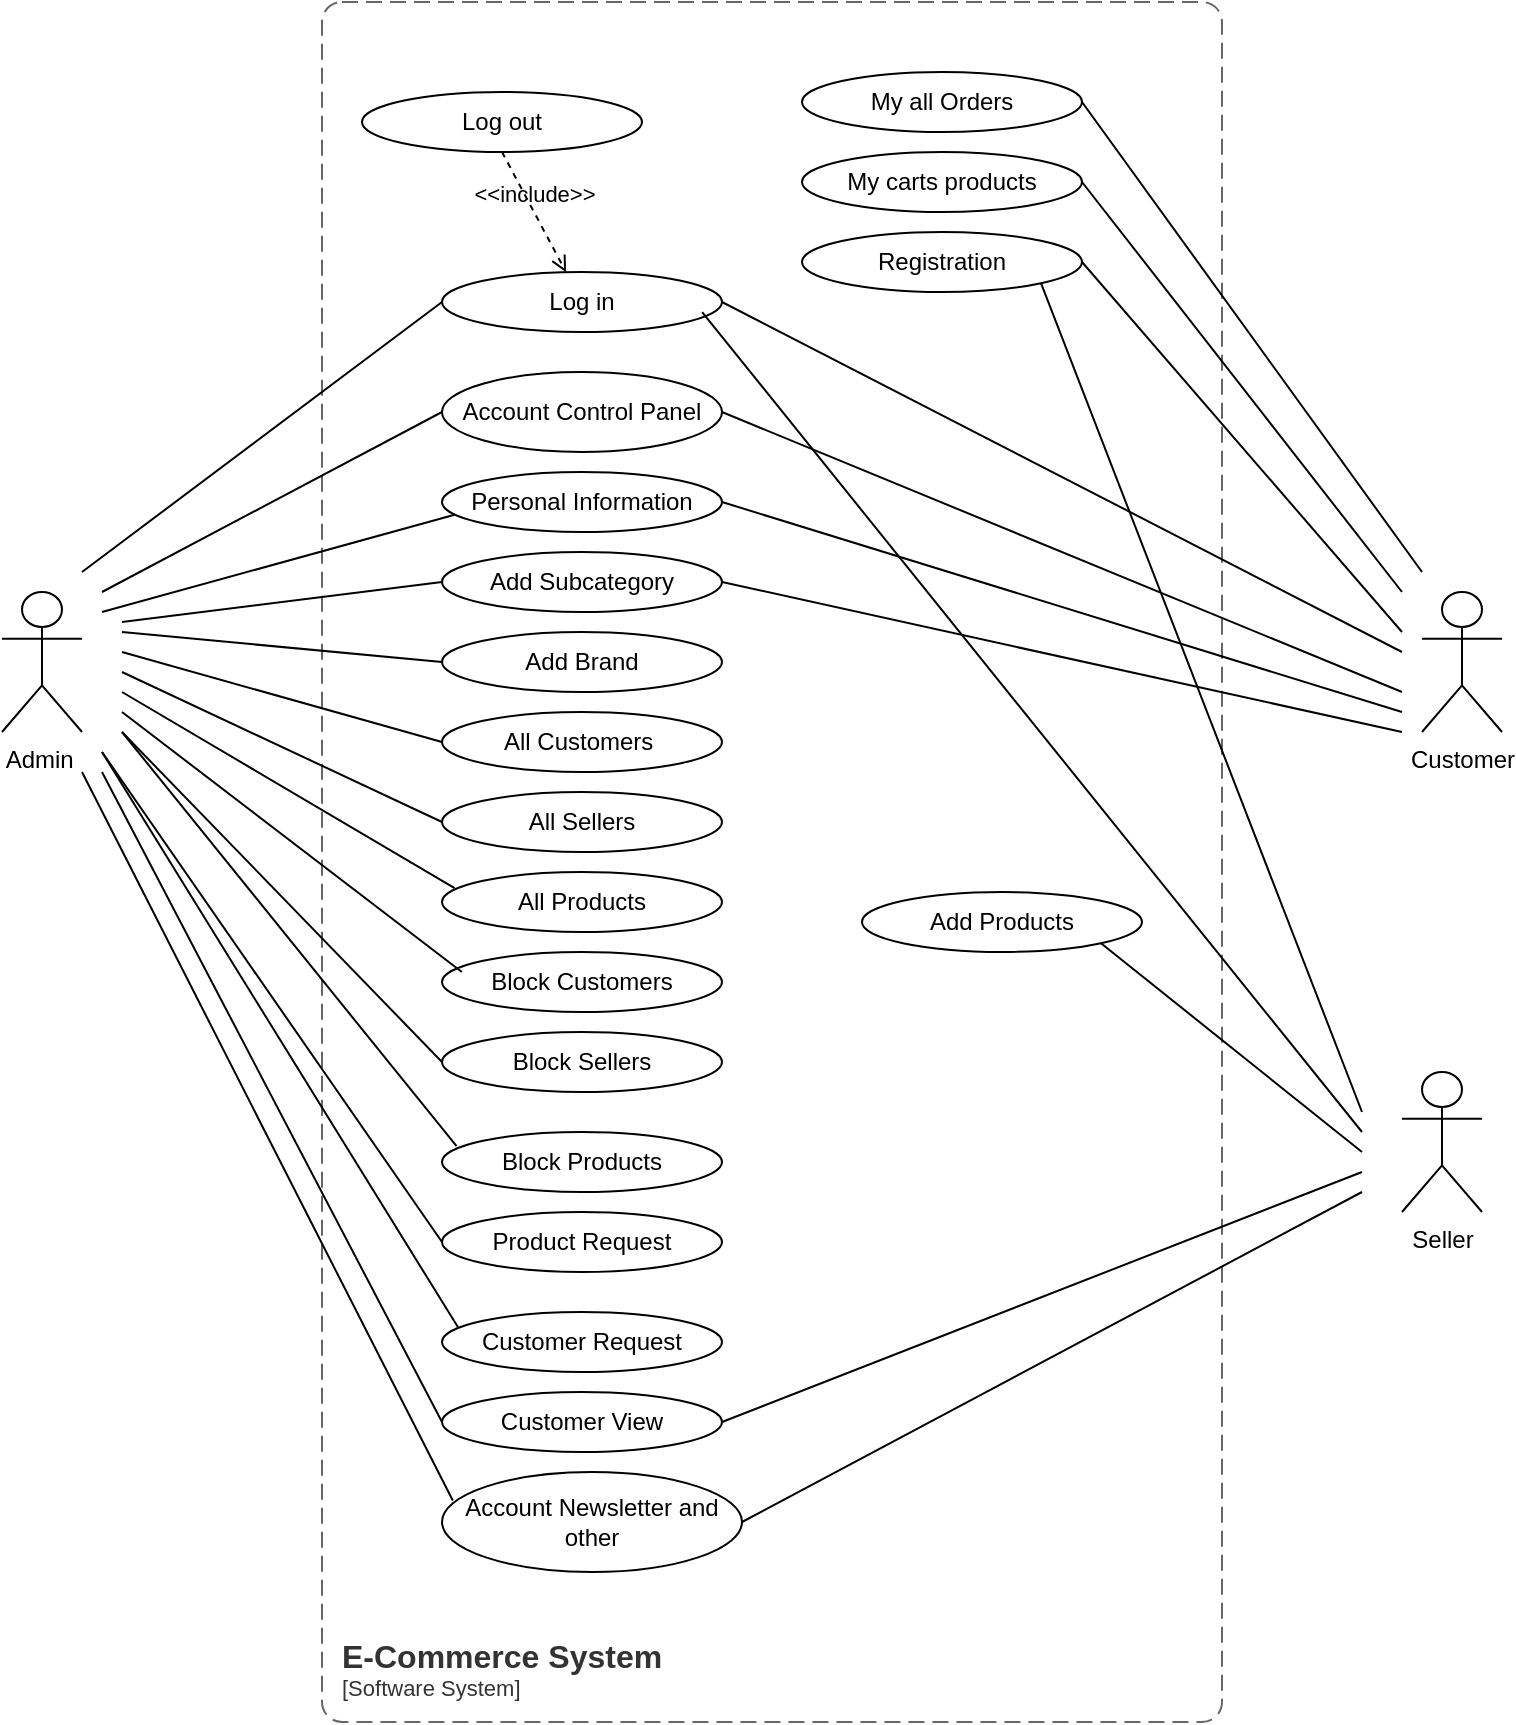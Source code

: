 <mxfile version="20.3.3" type="github"><diagram id="n9HFfjMK9hOBVCEkppL0" name="Page-1"><mxGraphModel dx="964" dy="463" grid="1" gridSize="10" guides="1" tooltips="1" connect="1" arrows="1" fold="1" page="1" pageScale="1" pageWidth="827" pageHeight="1169" math="0" shadow="0"><root><mxCell id="0"/><mxCell id="1" parent="0"/><object label="Admin&amp;nbsp;" id="HZhEUxBDqLnAfJDDO1io-1"><mxCell style="shape=umlActor;html=1;verticalLabelPosition=bottom;verticalAlign=top;align=center;" vertex="1" parent="1"><mxGeometry x="20" y="340" width="40" height="70" as="geometry"/></mxCell></object><mxCell id="HZhEUxBDqLnAfJDDO1io-3" value="Customer" style="shape=umlActor;html=1;verticalLabelPosition=bottom;verticalAlign=top;align=center;" vertex="1" parent="1"><mxGeometry x="730" y="340" width="40" height="70" as="geometry"/></mxCell><object placeholders="1" c4Name="E-Commerce System" c4Type="SystemScopeBoundary" c4Application="Software System" label="&lt;font style=&quot;font-size: 16px&quot;&gt;&lt;b&gt;&lt;div style=&quot;text-align: left&quot;&gt;%c4Name%&lt;/div&gt;&lt;/b&gt;&lt;/font&gt;&lt;div style=&quot;text-align: left&quot;&gt;[%c4Application%]&lt;/div&gt;" id="HZhEUxBDqLnAfJDDO1io-4"><mxCell style="rounded=1;fontSize=11;whiteSpace=wrap;html=1;dashed=1;arcSize=20;fillColor=none;strokeColor=#666666;fontColor=#333333;labelBackgroundColor=none;align=left;verticalAlign=bottom;labelBorderColor=none;spacingTop=0;spacing=10;dashPattern=8 4;metaEdit=1;rotatable=0;perimeter=rectanglePerimeter;noLabel=0;labelPadding=0;allowArrows=0;connectable=0;expand=0;recursiveResize=0;editable=1;pointerEvents=0;absoluteArcSize=1;points=[[0.25,0,0],[0.5,0,0],[0.75,0,0],[1,0.25,0],[1,0.5,0],[1,0.75,0],[0.75,1,0],[0.5,1,0],[0.25,1,0],[0,0.75,0],[0,0.5,0],[0,0.25,0]];" vertex="1" parent="1"><mxGeometry x="180" y="45" width="450" height="860" as="geometry"/></mxCell></object><mxCell id="HZhEUxBDqLnAfJDDO1io-10" value="Account Control Panel" style="ellipse;whiteSpace=wrap;html=1;" vertex="1" parent="1"><mxGeometry x="240" y="230" width="140" height="40" as="geometry"/></mxCell><mxCell id="HZhEUxBDqLnAfJDDO1io-12" value="Personal Information" style="ellipse;whiteSpace=wrap;html=1;" vertex="1" parent="1"><mxGeometry x="240" y="280" width="140" height="30" as="geometry"/></mxCell><mxCell id="HZhEUxBDqLnAfJDDO1io-13" value="Add Subcategory" style="ellipse;whiteSpace=wrap;html=1;" vertex="1" parent="1"><mxGeometry x="240" y="320" width="140" height="30" as="geometry"/></mxCell><mxCell id="HZhEUxBDqLnAfJDDO1io-14" value="Add Brand" style="ellipse;whiteSpace=wrap;html=1;" vertex="1" parent="1"><mxGeometry x="240" y="360" width="140" height="30" as="geometry"/></mxCell><mxCell id="HZhEUxBDqLnAfJDDO1io-15" value="All Customers&amp;nbsp;" style="ellipse;whiteSpace=wrap;html=1;" vertex="1" parent="1"><mxGeometry x="240" y="400" width="140" height="30" as="geometry"/></mxCell><mxCell id="HZhEUxBDqLnAfJDDO1io-16" value="All Sellers" style="ellipse;whiteSpace=wrap;html=1;" vertex="1" parent="1"><mxGeometry x="240" y="440" width="140" height="30" as="geometry"/></mxCell><mxCell id="HZhEUxBDqLnAfJDDO1io-17" value="All Products" style="ellipse;whiteSpace=wrap;html=1;" vertex="1" parent="1"><mxGeometry x="240" y="480" width="140" height="30" as="geometry"/></mxCell><mxCell id="HZhEUxBDqLnAfJDDO1io-18" value="Block Customers" style="ellipse;whiteSpace=wrap;html=1;" vertex="1" parent="1"><mxGeometry x="240" y="520" width="140" height="30" as="geometry"/></mxCell><mxCell id="HZhEUxBDqLnAfJDDO1io-19" value="Block Products" style="ellipse;whiteSpace=wrap;html=1;" vertex="1" parent="1"><mxGeometry x="240" y="610" width="140" height="30" as="geometry"/></mxCell><mxCell id="HZhEUxBDqLnAfJDDO1io-20" value="Block Sellers" style="ellipse;whiteSpace=wrap;html=1;" vertex="1" parent="1"><mxGeometry x="240" y="560" width="140" height="30" as="geometry"/></mxCell><mxCell id="HZhEUxBDqLnAfJDDO1io-21" value="Product Request" style="ellipse;whiteSpace=wrap;html=1;" vertex="1" parent="1"><mxGeometry x="240" y="650" width="140" height="30" as="geometry"/></mxCell><mxCell id="HZhEUxBDqLnAfJDDO1io-22" value="Customer Request" style="ellipse;whiteSpace=wrap;html=1;" vertex="1" parent="1"><mxGeometry x="240" y="700" width="140" height="30" as="geometry"/></mxCell><mxCell id="HZhEUxBDqLnAfJDDO1io-23" value="Customer View" style="ellipse;whiteSpace=wrap;html=1;" vertex="1" parent="1"><mxGeometry x="240" y="740" width="140" height="30" as="geometry"/></mxCell><mxCell id="HZhEUxBDqLnAfJDDO1io-24" value="Account Newsletter and other" style="ellipse;whiteSpace=wrap;html=1;" vertex="1" parent="1"><mxGeometry x="240" y="780" width="150" height="50" as="geometry"/></mxCell><mxCell id="HZhEUxBDqLnAfJDDO1io-25" value="Registration" style="ellipse;whiteSpace=wrap;html=1;" vertex="1" parent="1"><mxGeometry x="420" y="160" width="140" height="30" as="geometry"/></mxCell><mxCell id="HZhEUxBDqLnAfJDDO1io-26" value="Log in" style="ellipse;whiteSpace=wrap;html=1;" vertex="1" parent="1"><mxGeometry x="240" y="180" width="140" height="30" as="geometry"/></mxCell><mxCell id="HZhEUxBDqLnAfJDDO1io-27" value="Log out" style="ellipse;whiteSpace=wrap;html=1;" vertex="1" parent="1"><mxGeometry x="200" y="90" width="140" height="30" as="geometry"/></mxCell><mxCell id="HZhEUxBDqLnAfJDDO1io-31" value="" style="edgeStyle=none;html=1;endArrow=none;verticalAlign=bottom;rounded=0;entryX=0;entryY=0.5;entryDx=0;entryDy=0;" edge="1" parent="1" target="HZhEUxBDqLnAfJDDO1io-26"><mxGeometry width="160" relative="1" as="geometry"><mxPoint x="60" y="330" as="sourcePoint"/><mxPoint x="220" y="330" as="targetPoint"/></mxGeometry></mxCell><mxCell id="HZhEUxBDqLnAfJDDO1io-33" value="" style="edgeStyle=none;html=1;endArrow=none;verticalAlign=bottom;rounded=0;entryX=0;entryY=0.5;entryDx=0;entryDy=0;" edge="1" parent="1" target="HZhEUxBDqLnAfJDDO1io-10"><mxGeometry width="160" relative="1" as="geometry"><mxPoint x="70" y="340" as="sourcePoint"/><mxPoint x="170" y="220" as="targetPoint"/></mxGeometry></mxCell><mxCell id="HZhEUxBDqLnAfJDDO1io-34" value="" style="edgeStyle=none;html=1;endArrow=none;verticalAlign=bottom;rounded=0;entryX=0.045;entryY=0.713;entryDx=0;entryDy=0;entryPerimeter=0;" edge="1" parent="1" target="HZhEUxBDqLnAfJDDO1io-12"><mxGeometry width="160" relative="1" as="geometry"><mxPoint x="70" y="350" as="sourcePoint"/><mxPoint x="170.0" y="260" as="targetPoint"/></mxGeometry></mxCell><mxCell id="HZhEUxBDqLnAfJDDO1io-35" value="" style="edgeStyle=none;html=1;endArrow=none;verticalAlign=bottom;rounded=0;entryX=0;entryY=0.5;entryDx=0;entryDy=0;" edge="1" parent="1" target="HZhEUxBDqLnAfJDDO1io-13"><mxGeometry width="160" relative="1" as="geometry"><mxPoint x="80" y="355" as="sourcePoint"/><mxPoint x="160" y="300" as="targetPoint"/></mxGeometry></mxCell><mxCell id="HZhEUxBDqLnAfJDDO1io-36" value="" style="edgeStyle=none;html=1;endArrow=none;verticalAlign=bottom;rounded=0;entryX=0;entryY=0.5;entryDx=0;entryDy=0;" edge="1" parent="1" target="HZhEUxBDqLnAfJDDO1io-14"><mxGeometry width="160" relative="1" as="geometry"><mxPoint x="80" y="360" as="sourcePoint"/><mxPoint x="180" y="390" as="targetPoint"/></mxGeometry></mxCell><mxCell id="HZhEUxBDqLnAfJDDO1io-37" value="" style="edgeStyle=none;html=1;endArrow=none;verticalAlign=bottom;rounded=0;entryX=0;entryY=0.5;entryDx=0;entryDy=0;" edge="1" parent="1" target="HZhEUxBDqLnAfJDDO1io-15"><mxGeometry width="160" relative="1" as="geometry"><mxPoint x="80" y="370" as="sourcePoint"/><mxPoint x="160" y="370" as="targetPoint"/></mxGeometry></mxCell><mxCell id="HZhEUxBDqLnAfJDDO1io-38" value="" style="edgeStyle=none;html=1;endArrow=none;verticalAlign=bottom;rounded=0;entryX=0;entryY=0.5;entryDx=0;entryDy=0;" edge="1" parent="1" target="HZhEUxBDqLnAfJDDO1io-16"><mxGeometry width="160" relative="1" as="geometry"><mxPoint x="80" y="380" as="sourcePoint"/><mxPoint x="180" y="470" as="targetPoint"/></mxGeometry></mxCell><mxCell id="HZhEUxBDqLnAfJDDO1io-39" value="" style="edgeStyle=none;html=1;endArrow=none;verticalAlign=bottom;rounded=0;entryX=0.045;entryY=0.268;entryDx=0;entryDy=0;entryPerimeter=0;" edge="1" parent="1" target="HZhEUxBDqLnAfJDDO1io-17"><mxGeometry width="160" relative="1" as="geometry"><mxPoint x="80" y="390" as="sourcePoint"/><mxPoint x="170.0" y="455" as="targetPoint"/></mxGeometry></mxCell><mxCell id="HZhEUxBDqLnAfJDDO1io-40" value="" style="edgeStyle=none;html=1;endArrow=none;verticalAlign=bottom;rounded=0;entryX=0.071;entryY=0.333;entryDx=0;entryDy=0;entryPerimeter=0;" edge="1" parent="1" target="HZhEUxBDqLnAfJDDO1io-18"><mxGeometry width="160" relative="1" as="geometry"><mxPoint x="80" y="400" as="sourcePoint"/><mxPoint x="160" y="490" as="targetPoint"/></mxGeometry></mxCell><mxCell id="HZhEUxBDqLnAfJDDO1io-41" value="" style="edgeStyle=none;html=1;endArrow=none;verticalAlign=bottom;rounded=0;exitX=0;exitY=0.5;exitDx=0;exitDy=0;" edge="1" parent="1" source="HZhEUxBDqLnAfJDDO1io-20"><mxGeometry width="160" relative="1" as="geometry"><mxPoint x="160" y="540" as="sourcePoint"/><mxPoint x="80" y="410" as="targetPoint"/></mxGeometry></mxCell><mxCell id="HZhEUxBDqLnAfJDDO1io-42" value="" style="edgeStyle=none;html=1;endArrow=none;verticalAlign=bottom;rounded=0;entryX=0.052;entryY=0.237;entryDx=0;entryDy=0;entryPerimeter=0;" edge="1" parent="1" target="HZhEUxBDqLnAfJDDO1io-19"><mxGeometry width="160" relative="1" as="geometry"><mxPoint x="80" y="410" as="sourcePoint"/><mxPoint x="170.0" y="345" as="targetPoint"/></mxGeometry></mxCell><mxCell id="HZhEUxBDqLnAfJDDO1io-43" value="" style="edgeStyle=none;html=1;endArrow=none;verticalAlign=bottom;rounded=0;entryX=0;entryY=0.5;entryDx=0;entryDy=0;" edge="1" parent="1" target="HZhEUxBDqLnAfJDDO1io-21"><mxGeometry width="160" relative="1" as="geometry"><mxPoint x="70" y="420" as="sourcePoint"/><mxPoint x="190" y="670" as="targetPoint"/></mxGeometry></mxCell><mxCell id="HZhEUxBDqLnAfJDDO1io-44" value="" style="edgeStyle=none;html=1;endArrow=none;verticalAlign=bottom;rounded=0;exitX=0.059;exitY=0.268;exitDx=0;exitDy=0;exitPerimeter=0;" edge="1" parent="1" source="HZhEUxBDqLnAfJDDO1io-22"><mxGeometry width="160" relative="1" as="geometry"><mxPoint x="160" y="640" as="sourcePoint"/><mxPoint x="70" y="420" as="targetPoint"/></mxGeometry></mxCell><mxCell id="HZhEUxBDqLnAfJDDO1io-45" value="" style="edgeStyle=none;html=1;endArrow=none;verticalAlign=bottom;rounded=0;entryX=0;entryY=0.5;entryDx=0;entryDy=0;" edge="1" parent="1" target="HZhEUxBDqLnAfJDDO1io-23"><mxGeometry width="160" relative="1" as="geometry"><mxPoint x="70" y="430" as="sourcePoint"/><mxPoint x="160" y="680" as="targetPoint"/></mxGeometry></mxCell><mxCell id="HZhEUxBDqLnAfJDDO1io-46" value="" style="edgeStyle=none;html=1;endArrow=none;verticalAlign=bottom;rounded=0;entryX=0.036;entryY=0.285;entryDx=0;entryDy=0;entryPerimeter=0;" edge="1" parent="1" target="HZhEUxBDqLnAfJDDO1io-24"><mxGeometry width="160" relative="1" as="geometry"><mxPoint x="60" y="430" as="sourcePoint"/><mxPoint x="140" y="710" as="targetPoint"/></mxGeometry></mxCell><mxCell id="HZhEUxBDqLnAfJDDO1io-47" value="" style="edgeStyle=none;html=1;endArrow=none;verticalAlign=bottom;rounded=0;exitX=1;exitY=0.5;exitDx=0;exitDy=0;" edge="1" parent="1" source="HZhEUxBDqLnAfJDDO1io-25"><mxGeometry width="160" relative="1" as="geometry"><mxPoint x="300" y="120" as="sourcePoint"/><mxPoint x="720" y="360" as="targetPoint"/></mxGeometry></mxCell><mxCell id="HZhEUxBDqLnAfJDDO1io-48" value="" style="edgeStyle=none;html=1;endArrow=none;verticalAlign=bottom;rounded=0;exitX=1;exitY=0.5;exitDx=0;exitDy=0;" edge="1" parent="1" source="HZhEUxBDqLnAfJDDO1io-26"><mxGeometry width="160" relative="1" as="geometry"><mxPoint x="370" y="140" as="sourcePoint"/><mxPoint x="720" y="370" as="targetPoint"/></mxGeometry></mxCell><mxCell id="HZhEUxBDqLnAfJDDO1io-50" value="" style="edgeStyle=none;html=1;endArrow=none;verticalAlign=bottom;rounded=0;exitX=1;exitY=0.5;exitDx=0;exitDy=0;" edge="1" parent="1" source="HZhEUxBDqLnAfJDDO1io-10"><mxGeometry width="160" relative="1" as="geometry"><mxPoint x="320" y="320" as="sourcePoint"/><mxPoint x="720" y="390" as="targetPoint"/><Array as="points"/></mxGeometry></mxCell><mxCell id="HZhEUxBDqLnAfJDDO1io-51" value="" style="edgeStyle=none;html=1;endArrow=none;verticalAlign=bottom;rounded=0;exitX=1;exitY=0.5;exitDx=0;exitDy=0;" edge="1" parent="1" source="HZhEUxBDqLnAfJDDO1io-12"><mxGeometry width="160" relative="1" as="geometry"><mxPoint x="400" y="280" as="sourcePoint"/><mxPoint x="720" y="400" as="targetPoint"/><Array as="points"/></mxGeometry></mxCell><mxCell id="HZhEUxBDqLnAfJDDO1io-53" value="My all Orders" style="ellipse;whiteSpace=wrap;html=1;" vertex="1" parent="1"><mxGeometry x="420" y="80" width="140" height="30" as="geometry"/></mxCell><mxCell id="HZhEUxBDqLnAfJDDO1io-54" value="My carts products" style="ellipse;whiteSpace=wrap;html=1;" vertex="1" parent="1"><mxGeometry x="420" y="120" width="140" height="30" as="geometry"/></mxCell><mxCell id="HZhEUxBDqLnAfJDDO1io-56" value="" style="edgeStyle=none;html=1;endArrow=none;verticalAlign=bottom;rounded=0;exitX=1;exitY=0.5;exitDx=0;exitDy=0;" edge="1" parent="1" source="HZhEUxBDqLnAfJDDO1io-53"><mxGeometry width="160" relative="1" as="geometry"><mxPoint x="550" y="270" as="sourcePoint"/><mxPoint x="730" y="330" as="targetPoint"/></mxGeometry></mxCell><mxCell id="HZhEUxBDqLnAfJDDO1io-57" value="" style="edgeStyle=none;html=1;endArrow=none;verticalAlign=bottom;rounded=0;exitX=1;exitY=0.5;exitDx=0;exitDy=0;" edge="1" parent="1" source="HZhEUxBDqLnAfJDDO1io-54"><mxGeometry width="160" relative="1" as="geometry"><mxPoint x="590" y="320" as="sourcePoint"/><mxPoint x="720" y="340" as="targetPoint"/></mxGeometry></mxCell><mxCell id="HZhEUxBDqLnAfJDDO1io-58" value="" style="edgeStyle=none;html=1;endArrow=none;verticalAlign=bottom;rounded=0;exitX=1;exitY=0.5;exitDx=0;exitDy=0;" edge="1" parent="1" source="HZhEUxBDqLnAfJDDO1io-13"><mxGeometry width="160" relative="1" as="geometry"><mxPoint x="540.525" y="185.382" as="sourcePoint"/><mxPoint x="720" y="410" as="targetPoint"/><Array as="points"/></mxGeometry></mxCell><mxCell id="HZhEUxBDqLnAfJDDO1io-62" value="Seller" style="shape=umlActor;html=1;verticalLabelPosition=bottom;verticalAlign=top;align=center;" vertex="1" parent="1"><mxGeometry x="720" y="580" width="40" height="70" as="geometry"/></mxCell><mxCell id="HZhEUxBDqLnAfJDDO1io-64" value="" style="edgeStyle=none;html=1;endArrow=none;verticalAlign=bottom;rounded=0;exitX=1;exitY=1;exitDx=0;exitDy=0;" edge="1" parent="1" source="HZhEUxBDqLnAfJDDO1io-25"><mxGeometry width="160" relative="1" as="geometry"><mxPoint x="310" y="140" as="sourcePoint"/><mxPoint x="700" y="600" as="targetPoint"/><Array as="points"><mxPoint x="700" y="600"/></Array></mxGeometry></mxCell><mxCell id="HZhEUxBDqLnAfJDDO1io-65" value="" style="edgeStyle=none;html=1;endArrow=none;verticalAlign=bottom;rounded=0;exitX=0.929;exitY=0.667;exitDx=0;exitDy=0;exitPerimeter=0;" edge="1" parent="1" source="HZhEUxBDqLnAfJDDO1io-26"><mxGeometry width="160" relative="1" as="geometry"><mxPoint x="310" y="180" as="sourcePoint"/><mxPoint x="700" y="610" as="targetPoint"/><Array as="points"/></mxGeometry></mxCell><mxCell id="HZhEUxBDqLnAfJDDO1io-67" value="&amp;lt;&amp;lt;include&amp;gt;&amp;gt;" style="edgeStyle=none;html=1;endArrow=open;verticalAlign=bottom;dashed=1;labelBackgroundColor=none;rounded=0;" edge="1" parent="1" target="HZhEUxBDqLnAfJDDO1io-26"><mxGeometry width="160" relative="1" as="geometry"><mxPoint x="270" y="120" as="sourcePoint"/><mxPoint x="520" y="310" as="targetPoint"/></mxGeometry></mxCell><mxCell id="HZhEUxBDqLnAfJDDO1io-68" value="Add Products" style="ellipse;whiteSpace=wrap;html=1;" vertex="1" parent="1"><mxGeometry x="450" y="490" width="140" height="30" as="geometry"/></mxCell><mxCell id="HZhEUxBDqLnAfJDDO1io-69" value="" style="edgeStyle=none;html=1;endArrow=none;verticalAlign=bottom;rounded=0;exitX=1;exitY=1;exitDx=0;exitDy=0;" edge="1" parent="1" source="HZhEUxBDqLnAfJDDO1io-68"><mxGeometry width="160" relative="1" as="geometry"><mxPoint x="500" y="570" as="sourcePoint"/><mxPoint x="700" y="620" as="targetPoint"/></mxGeometry></mxCell><mxCell id="HZhEUxBDqLnAfJDDO1io-70" value="" style="edgeStyle=none;html=1;endArrow=none;verticalAlign=bottom;rounded=0;exitX=1;exitY=0.5;exitDx=0;exitDy=0;" edge="1" parent="1" source="HZhEUxBDqLnAfJDDO1io-23"><mxGeometry width="160" relative="1" as="geometry"><mxPoint x="400" y="710" as="sourcePoint"/><mxPoint x="700" y="630" as="targetPoint"/></mxGeometry></mxCell><mxCell id="HZhEUxBDqLnAfJDDO1io-71" value="" style="edgeStyle=none;html=1;endArrow=none;verticalAlign=bottom;rounded=0;exitX=1;exitY=0.5;exitDx=0;exitDy=0;" edge="1" parent="1" source="HZhEUxBDqLnAfJDDO1io-24"><mxGeometry width="160" relative="1" as="geometry"><mxPoint x="390" y="760" as="sourcePoint"/><mxPoint x="700" y="640" as="targetPoint"/></mxGeometry></mxCell></root></mxGraphModel></diagram></mxfile>